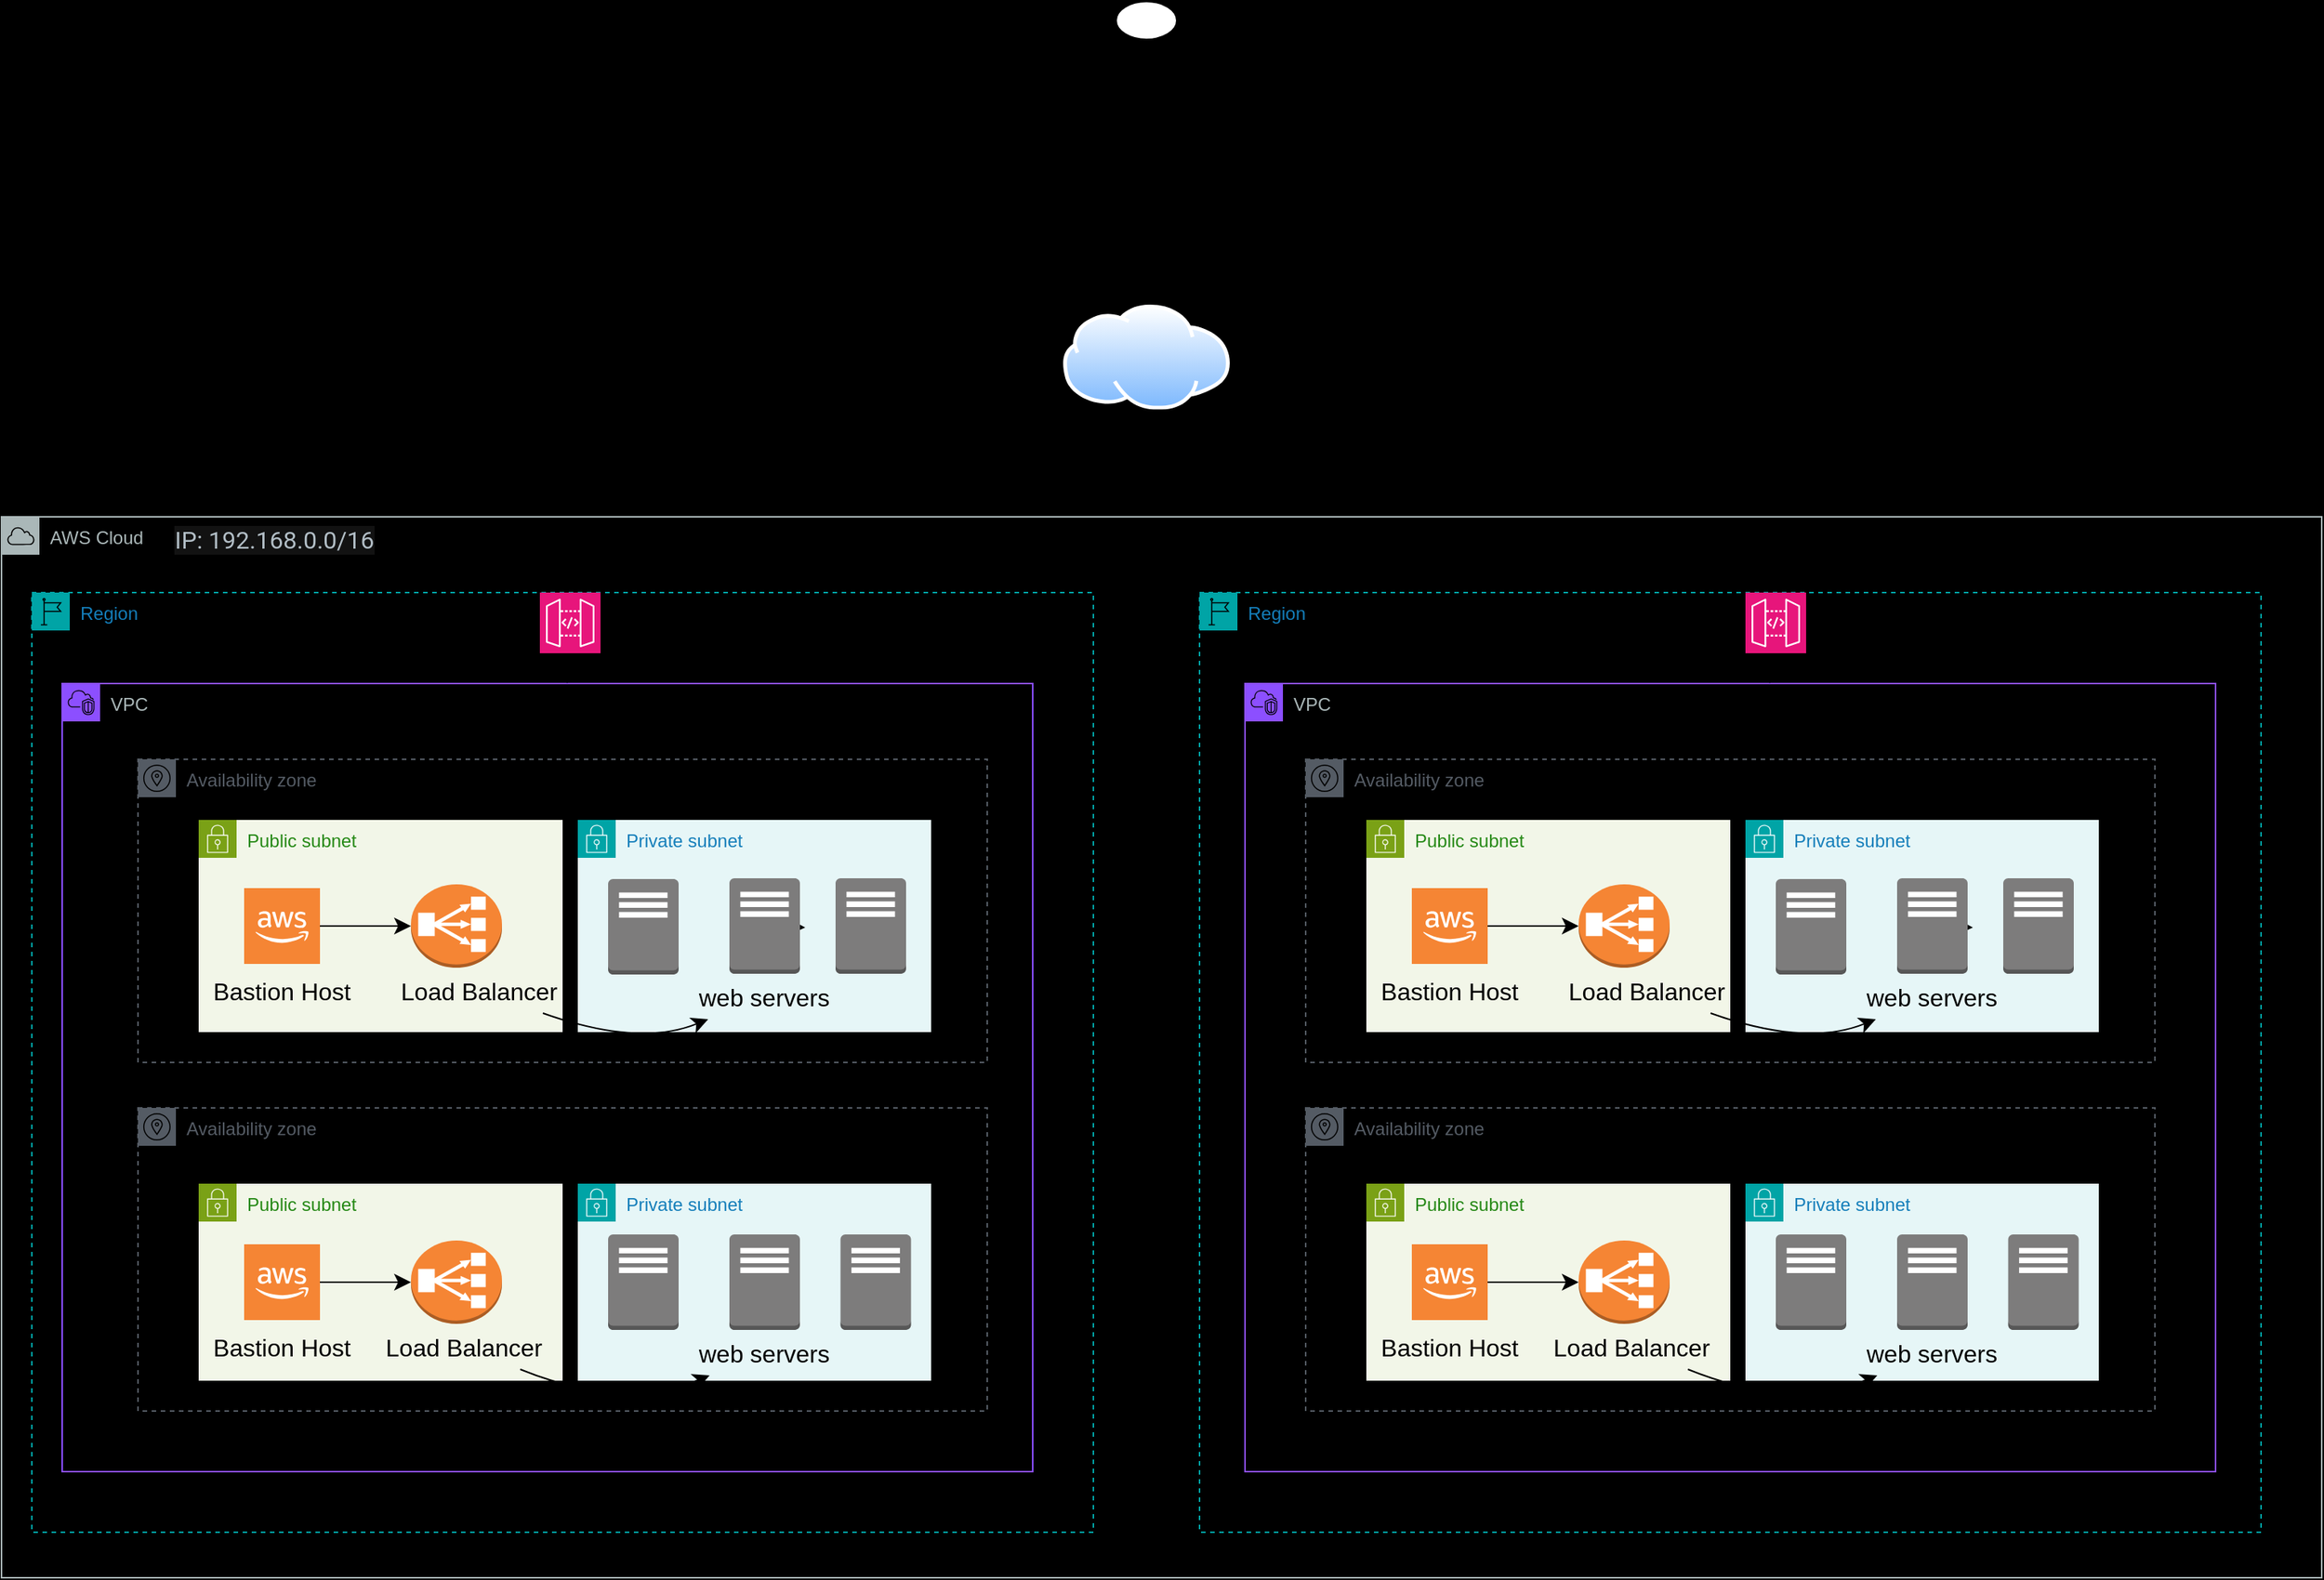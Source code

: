 <mxfile version="26.2.13">
  <diagram name="Page-1" id="DRaX8vh2XQgeKRl0MnYT">
    <mxGraphModel dx="1208" dy="1537" grid="1" gridSize="10" guides="1" tooltips="1" connect="1" arrows="1" fold="1" page="0" pageScale="1" pageWidth="850" pageHeight="1100" background="light-dark(#000000,#000000)" math="0" shadow="0">
      <root>
        <mxCell id="0" />
        <mxCell id="1" parent="0" />
        <mxCell id="w3yPP5Zh4euitOC8Kssg-5" style="edgeStyle=none;curved=1;rounded=0;orthogonalLoop=1;jettySize=auto;html=1;exitX=0.5;exitY=0.5;exitDx=0;exitDy=0;exitPerimeter=0;entryX=0.5;entryY=0;entryDx=0;entryDy=0;fontSize=12;startSize=8;endSize=8;" edge="1" parent="1" source="w3yPP5Zh4euitOC8Kssg-1" target="w3yPP5Zh4euitOC8Kssg-3">
          <mxGeometry relative="1" as="geometry" />
        </mxCell>
        <mxCell id="w3yPP5Zh4euitOC8Kssg-1" value="Actor" style="shape=umlActor;verticalLabelPosition=bottom;verticalAlign=top;html=1;" vertex="1" parent="1">
          <mxGeometry x="745" y="-60" width="80" height="100" as="geometry" />
        </mxCell>
        <mxCell id="w3yPP5Zh4euitOC8Kssg-176" value="" style="edgeStyle=none;curved=1;rounded=0;orthogonalLoop=1;jettySize=auto;html=1;fontSize=12;startSize=8;endSize=8;" edge="1" parent="1" source="w3yPP5Zh4euitOC8Kssg-3" target="w3yPP5Zh4euitOC8Kssg-12">
          <mxGeometry relative="1" as="geometry" />
        </mxCell>
        <mxCell id="w3yPP5Zh4euitOC8Kssg-3" value="" style="image;aspect=fixed;perimeter=ellipsePerimeter;html=1;align=center;shadow=0;dashed=0;spacingTop=3;image=img/lib/active_directory/internet_cloud.svg;" vertex="1" parent="1">
          <mxGeometry x="730" y="140" width="110" height="69.3" as="geometry" />
        </mxCell>
        <mxCell id="w3yPP5Zh4euitOC8Kssg-12" value="AWS Cloud" style="sketch=0;outlineConnect=0;gradientColor=none;html=1;whiteSpace=wrap;fontSize=12;fontStyle=0;shape=mxgraph.aws4.group;grIcon=mxgraph.aws4.group_aws_cloud;strokeColor=#AAB7B8;fillColor=none;verticalAlign=top;align=left;spacingLeft=30;fontColor=#AAB7B8;dashed=0;" vertex="1" parent="1">
          <mxGeometry x="30" y="280" width="1530" height="700" as="geometry" />
        </mxCell>
        <mxCell id="w3yPP5Zh4euitOC8Kssg-16" value="VPC" style="points=[[0,0],[0.25,0],[0.5,0],[0.75,0],[1,0],[1,0.25],[1,0.5],[1,0.75],[1,1],[0.75,1],[0.5,1],[0.25,1],[0,1],[0,0.75],[0,0.5],[0,0.25]];outlineConnect=0;gradientColor=none;html=1;whiteSpace=wrap;fontSize=12;fontStyle=0;container=1;pointerEvents=0;collapsible=0;recursiveResize=0;shape=mxgraph.aws4.group;grIcon=mxgraph.aws4.group_vpc2;strokeColor=#8C4FFF;fillColor=none;verticalAlign=top;align=left;spacingLeft=30;fontColor=#AAB7B8;dashed=0;" vertex="1" parent="1">
          <mxGeometry x="70" y="390" width="640" height="520" as="geometry" />
        </mxCell>
        <mxCell id="w3yPP5Zh4euitOC8Kssg-17" value="Region" style="points=[[0,0],[0.25,0],[0.5,0],[0.75,0],[1,0],[1,0.25],[1,0.5],[1,0.75],[1,1],[0.75,1],[0.5,1],[0.25,1],[0,1],[0,0.75],[0,0.5],[0,0.25]];outlineConnect=0;gradientColor=none;html=1;whiteSpace=wrap;fontSize=12;fontStyle=0;container=1;pointerEvents=0;collapsible=0;recursiveResize=0;shape=mxgraph.aws4.group;grIcon=mxgraph.aws4.group_region;strokeColor=#00A4A6;fillColor=none;verticalAlign=top;align=left;spacingLeft=30;fontColor=#147EBA;dashed=1;" vertex="1" parent="1">
          <mxGeometry x="50" y="330" width="700" height="620" as="geometry" />
        </mxCell>
        <mxCell id="w3yPP5Zh4euitOC8Kssg-19" value="Availability zone" style="sketch=0;outlineConnect=0;gradientColor=none;html=1;whiteSpace=wrap;fontSize=12;fontStyle=0;shape=mxgraph.aws4.group;grIcon=mxgraph.aws4.group_availability_zone;strokeColor=#545B64;fillColor=none;verticalAlign=top;align=left;spacingLeft=30;fontColor=#545B64;dashed=1;" vertex="1" parent="w3yPP5Zh4euitOC8Kssg-17">
          <mxGeometry x="70" y="110" width="560" height="200" as="geometry" />
        </mxCell>
        <mxCell id="w3yPP5Zh4euitOC8Kssg-20" value="Availability zone" style="sketch=0;outlineConnect=0;gradientColor=none;html=1;whiteSpace=wrap;fontSize=12;fontStyle=0;shape=mxgraph.aws4.group;grIcon=mxgraph.aws4.group_availability_zone;strokeColor=#545B64;fillColor=none;verticalAlign=top;align=left;spacingLeft=30;fontColor=#545B64;dashed=1;" vertex="1" parent="w3yPP5Zh4euitOC8Kssg-17">
          <mxGeometry x="70" y="340" width="560" height="200" as="geometry" />
        </mxCell>
        <mxCell id="w3yPP5Zh4euitOC8Kssg-21" value="Public subnet" style="points=[[0,0],[0.25,0],[0.5,0],[0.75,0],[1,0],[1,0.25],[1,0.5],[1,0.75],[1,1],[0.75,1],[0.5,1],[0.25,1],[0,1],[0,0.75],[0,0.5],[0,0.25]];outlineConnect=0;gradientColor=none;html=1;whiteSpace=wrap;fontSize=12;fontStyle=0;container=1;pointerEvents=0;collapsible=0;recursiveResize=0;shape=mxgraph.aws4.group;grIcon=mxgraph.aws4.group_security_group;grStroke=0;strokeColor=#7AA116;fillColor=#F2F6E8;verticalAlign=top;align=left;spacingLeft=30;fontColor=#248814;dashed=0;" vertex="1" parent="w3yPP5Zh4euitOC8Kssg-17">
          <mxGeometry x="110" y="150" width="240" height="140" as="geometry" />
        </mxCell>
        <mxCell id="w3yPP5Zh4euitOC8Kssg-25" value="" style="outlineConnect=0;dashed=0;verticalLabelPosition=bottom;verticalAlign=top;align=center;html=1;shape=mxgraph.aws3.cloud_2;fillColor=#F58534;gradientColor=none;" vertex="1" parent="w3yPP5Zh4euitOC8Kssg-21">
          <mxGeometry x="30" y="45" width="50" height="50" as="geometry" />
        </mxCell>
        <mxCell id="w3yPP5Zh4euitOC8Kssg-23" value="Private subnet" style="points=[[0,0],[0.25,0],[0.5,0],[0.75,0],[1,0],[1,0.25],[1,0.5],[1,0.75],[1,1],[0.75,1],[0.5,1],[0.25,1],[0,1],[0,0.75],[0,0.5],[0,0.25]];outlineConnect=0;gradientColor=none;html=1;whiteSpace=wrap;fontSize=12;fontStyle=0;container=1;pointerEvents=0;collapsible=0;recursiveResize=0;shape=mxgraph.aws4.group;grIcon=mxgraph.aws4.group_security_group;grStroke=0;strokeColor=#00A4A6;fillColor=#E6F6F7;verticalAlign=top;align=left;spacingLeft=30;fontColor=#147EBA;dashed=0;" vertex="1" parent="w3yPP5Zh4euitOC8Kssg-17">
          <mxGeometry x="360" y="150" width="233" height="140" as="geometry" />
        </mxCell>
        <mxCell id="w3yPP5Zh4euitOC8Kssg-28" value="" style="edgeStyle=none;curved=1;rounded=0;orthogonalLoop=1;jettySize=auto;html=1;fontSize=12;startSize=8;endSize=8;" edge="1" parent="w3yPP5Zh4euitOC8Kssg-23" source="w3yPP5Zh4euitOC8Kssg-29">
          <mxGeometry relative="1" as="geometry">
            <mxPoint x="150" y="71" as="targetPoint" />
          </mxGeometry>
        </mxCell>
        <mxCell id="w3yPP5Zh4euitOC8Kssg-26" value="" style="outlineConnect=0;dashed=0;verticalLabelPosition=bottom;verticalAlign=top;align=center;html=1;shape=mxgraph.aws3.traditional_server;fillColor=#7D7C7C;gradientColor=none;" vertex="1" parent="w3yPP5Zh4euitOC8Kssg-23">
          <mxGeometry x="20" y="39" width="46.5" height="63" as="geometry" />
        </mxCell>
        <mxCell id="w3yPP5Zh4euitOC8Kssg-27" value="" style="outlineConnect=0;dashed=0;verticalLabelPosition=bottom;verticalAlign=top;align=center;html=1;shape=mxgraph.aws3.traditional_server;fillColor=#7D7C7C;gradientColor=none;" vertex="1" parent="w3yPP5Zh4euitOC8Kssg-23">
          <mxGeometry x="170" y="38.5" width="46.5" height="63" as="geometry" />
        </mxCell>
        <mxCell id="w3yPP5Zh4euitOC8Kssg-29" value="" style="outlineConnect=0;dashed=0;verticalLabelPosition=bottom;verticalAlign=top;align=center;html=1;shape=mxgraph.aws3.traditional_server;fillColor=#7D7C7C;gradientColor=none;" vertex="1" parent="w3yPP5Zh4euitOC8Kssg-23">
          <mxGeometry x="100" y="38.5" width="46.5" height="63" as="geometry" />
        </mxCell>
        <mxCell id="w3yPP5Zh4euitOC8Kssg-24" value="" style="outlineConnect=0;dashed=0;verticalLabelPosition=bottom;verticalAlign=top;align=center;html=1;shape=mxgraph.aws3.classic_load_balancer;fillColor=#F58534;gradientColor=none;" vertex="1" parent="w3yPP5Zh4euitOC8Kssg-17">
          <mxGeometry x="250" y="192.5" width="60" height="55" as="geometry" />
        </mxCell>
        <mxCell id="w3yPP5Zh4euitOC8Kssg-33" value="" style="edgeStyle=none;curved=1;rounded=0;orthogonalLoop=1;jettySize=auto;html=1;fontSize=12;startSize=8;endSize=8;" edge="1" parent="w3yPP5Zh4euitOC8Kssg-17" source="w3yPP5Zh4euitOC8Kssg-25" target="w3yPP5Zh4euitOC8Kssg-24">
          <mxGeometry relative="1" as="geometry" />
        </mxCell>
        <mxCell id="w3yPP5Zh4euitOC8Kssg-34" value="Bastion Host" style="text;strokeColor=none;fillColor=none;html=1;align=center;verticalAlign=middle;whiteSpace=wrap;rounded=0;fontSize=16;" vertex="1" parent="w3yPP5Zh4euitOC8Kssg-17">
          <mxGeometry x="110" y="247.5" width="110" height="30" as="geometry" />
        </mxCell>
        <mxCell id="w3yPP5Zh4euitOC8Kssg-95" value="" style="edgeStyle=none;curved=1;rounded=0;orthogonalLoop=1;jettySize=auto;html=1;fontSize=12;startSize=8;endSize=8;" edge="1" parent="w3yPP5Zh4euitOC8Kssg-17" source="w3yPP5Zh4euitOC8Kssg-35" target="w3yPP5Zh4euitOC8Kssg-36">
          <mxGeometry relative="1" as="geometry">
            <Array as="points">
              <mxPoint x="400" y="300" />
            </Array>
          </mxGeometry>
        </mxCell>
        <mxCell id="w3yPP5Zh4euitOC8Kssg-35" value="Load Balancer" style="text;strokeColor=none;fillColor=none;html=1;align=center;verticalAlign=middle;whiteSpace=wrap;rounded=0;fontSize=16;" vertex="1" parent="w3yPP5Zh4euitOC8Kssg-17">
          <mxGeometry x="230" y="247.5" width="130" height="30" as="geometry" />
        </mxCell>
        <mxCell id="w3yPP5Zh4euitOC8Kssg-36" value="web servers" style="text;strokeColor=none;fillColor=none;html=1;align=center;verticalAlign=middle;whiteSpace=wrap;rounded=0;fontSize=16;" vertex="1" parent="w3yPP5Zh4euitOC8Kssg-17">
          <mxGeometry x="433.25" y="251.5" width="100" height="30" as="geometry" />
        </mxCell>
        <mxCell id="w3yPP5Zh4euitOC8Kssg-111" value="Public subnet" style="points=[[0,0],[0.25,0],[0.5,0],[0.75,0],[1,0],[1,0.25],[1,0.5],[1,0.75],[1,1],[0.75,1],[0.5,1],[0.25,1],[0,1],[0,0.75],[0,0.5],[0,0.25]];outlineConnect=0;gradientColor=none;html=1;whiteSpace=wrap;fontSize=12;fontStyle=0;container=1;pointerEvents=0;collapsible=0;recursiveResize=0;shape=mxgraph.aws4.group;grIcon=mxgraph.aws4.group_security_group;grStroke=0;strokeColor=#7AA116;fillColor=#F2F6E8;verticalAlign=top;align=left;spacingLeft=30;fontColor=#248814;dashed=0;" vertex="1" parent="w3yPP5Zh4euitOC8Kssg-17">
          <mxGeometry x="110" y="390" width="240" height="130" as="geometry" />
        </mxCell>
        <mxCell id="w3yPP5Zh4euitOC8Kssg-114" value="" style="outlineConnect=0;dashed=0;verticalLabelPosition=bottom;verticalAlign=top;align=center;html=1;shape=mxgraph.aws3.cloud_2;fillColor=#F58534;gradientColor=none;" vertex="1" parent="w3yPP5Zh4euitOC8Kssg-111">
          <mxGeometry x="30" y="40" width="50" height="50" as="geometry" />
        </mxCell>
        <mxCell id="w3yPP5Zh4euitOC8Kssg-113" value="Private subnet" style="points=[[0,0],[0.25,0],[0.5,0],[0.75,0],[1,0],[1,0.25],[1,0.5],[1,0.75],[1,1],[0.75,1],[0.5,1],[0.25,1],[0,1],[0,0.75],[0,0.5],[0,0.25]];outlineConnect=0;gradientColor=none;html=1;whiteSpace=wrap;fontSize=12;fontStyle=0;container=1;pointerEvents=0;collapsible=0;recursiveResize=0;shape=mxgraph.aws4.group;grIcon=mxgraph.aws4.group_security_group;grStroke=0;strokeColor=#00A4A6;fillColor=#E6F6F7;verticalAlign=top;align=left;spacingLeft=30;fontColor=#147EBA;dashed=0;" vertex="1" parent="w3yPP5Zh4euitOC8Kssg-17">
          <mxGeometry x="360" y="390" width="233" height="130" as="geometry" />
        </mxCell>
        <mxCell id="w3yPP5Zh4euitOC8Kssg-139" value="" style="outlineConnect=0;dashed=0;verticalLabelPosition=bottom;verticalAlign=top;align=center;html=1;shape=mxgraph.aws3.traditional_server;fillColor=#7D7C7C;gradientColor=none;" vertex="1" parent="w3yPP5Zh4euitOC8Kssg-113">
          <mxGeometry x="173.25" y="33.5" width="46.5" height="63" as="geometry" />
        </mxCell>
        <mxCell id="w3yPP5Zh4euitOC8Kssg-138" value="" style="outlineConnect=0;dashed=0;verticalLabelPosition=bottom;verticalAlign=top;align=center;html=1;shape=mxgraph.aws3.traditional_server;fillColor=#7D7C7C;gradientColor=none;" vertex="1" parent="w3yPP5Zh4euitOC8Kssg-113">
          <mxGeometry x="100" y="33.5" width="46.5" height="63" as="geometry" />
        </mxCell>
        <mxCell id="w3yPP5Zh4euitOC8Kssg-115" value="" style="outlineConnect=0;dashed=0;verticalLabelPosition=bottom;verticalAlign=top;align=center;html=1;shape=mxgraph.aws3.classic_load_balancer;fillColor=#F58534;gradientColor=none;" vertex="1" parent="w3yPP5Zh4euitOC8Kssg-17">
          <mxGeometry x="250" y="427.5" width="60" height="55" as="geometry" />
        </mxCell>
        <mxCell id="w3yPP5Zh4euitOC8Kssg-116" value="" style="outlineConnect=0;dashed=0;verticalLabelPosition=bottom;verticalAlign=top;align=center;html=1;shape=mxgraph.aws3.traditional_server;fillColor=#7D7C7C;gradientColor=none;" vertex="1" parent="w3yPP5Zh4euitOC8Kssg-17">
          <mxGeometry x="380" y="423.5" width="46.5" height="63" as="geometry" />
        </mxCell>
        <mxCell id="w3yPP5Zh4euitOC8Kssg-140" value="Bastion Host" style="text;strokeColor=none;fillColor=none;html=1;align=center;verticalAlign=middle;whiteSpace=wrap;rounded=0;fontSize=16;" vertex="1" parent="w3yPP5Zh4euitOC8Kssg-17">
          <mxGeometry x="110" y="482.5" width="110" height="30" as="geometry" />
        </mxCell>
        <mxCell id="w3yPP5Zh4euitOC8Kssg-143" value="" style="edgeStyle=none;curved=1;rounded=0;orthogonalLoop=1;jettySize=auto;html=1;fontSize=12;startSize=8;endSize=8;" edge="1" parent="w3yPP5Zh4euitOC8Kssg-17" source="w3yPP5Zh4euitOC8Kssg-141" target="w3yPP5Zh4euitOC8Kssg-142">
          <mxGeometry relative="1" as="geometry">
            <Array as="points">
              <mxPoint x="390" y="540" />
            </Array>
          </mxGeometry>
        </mxCell>
        <mxCell id="w3yPP5Zh4euitOC8Kssg-141" value="Load Balancer" style="text;strokeColor=none;fillColor=none;html=1;align=center;verticalAlign=middle;whiteSpace=wrap;rounded=0;fontSize=16;" vertex="1" parent="w3yPP5Zh4euitOC8Kssg-17">
          <mxGeometry x="220" y="482.5" width="130" height="30" as="geometry" />
        </mxCell>
        <mxCell id="w3yPP5Zh4euitOC8Kssg-142" value="web servers" style="text;strokeColor=none;fillColor=none;html=1;align=center;verticalAlign=middle;whiteSpace=wrap;rounded=0;fontSize=16;" vertex="1" parent="w3yPP5Zh4euitOC8Kssg-17">
          <mxGeometry x="433.25" y="486.5" width="100" height="30" as="geometry" />
        </mxCell>
        <mxCell id="w3yPP5Zh4euitOC8Kssg-145" value="" style="edgeStyle=none;curved=1;rounded=0;orthogonalLoop=1;jettySize=auto;html=1;fontSize=12;startSize=8;endSize=8;" edge="1" parent="w3yPP5Zh4euitOC8Kssg-17" source="w3yPP5Zh4euitOC8Kssg-114" target="w3yPP5Zh4euitOC8Kssg-115">
          <mxGeometry relative="1" as="geometry" />
        </mxCell>
        <mxCell id="w3yPP5Zh4euitOC8Kssg-179" value="" style="sketch=0;points=[[0,0,0],[0.25,0,0],[0.5,0,0],[0.75,0,0],[1,0,0],[0,1,0],[0.25,1,0],[0.5,1,0],[0.75,1,0],[1,1,0],[0,0.25,0],[0,0.5,0],[0,0.75,0],[1,0.25,0],[1,0.5,0],[1,0.75,0]];outlineConnect=0;fontColor=#232F3E;fillColor=#E7157B;strokeColor=#ffffff;dashed=0;verticalLabelPosition=bottom;verticalAlign=top;align=center;html=1;fontSize=12;fontStyle=0;aspect=fixed;shape=mxgraph.aws4.resourceIcon;resIcon=mxgraph.aws4.api_gateway;" vertex="1" parent="w3yPP5Zh4euitOC8Kssg-17">
          <mxGeometry x="335" width="40" height="40" as="geometry" />
        </mxCell>
        <mxCell id="w3yPP5Zh4euitOC8Kssg-183" value="Canada central region" style="text;strokeColor=none;fillColor=none;html=1;align=center;verticalAlign=middle;whiteSpace=wrap;rounded=0;fontSize=16;" vertex="1" parent="w3yPP5Zh4euitOC8Kssg-17">
          <mxGeometry x="85" width="160" height="30" as="geometry" />
        </mxCell>
        <mxCell id="w3yPP5Zh4euitOC8Kssg-146" value="Region" style="points=[[0,0],[0.25,0],[0.5,0],[0.75,0],[1,0],[1,0.25],[1,0.5],[1,0.75],[1,1],[0.75,1],[0.5,1],[0.25,1],[0,1],[0,0.75],[0,0.5],[0,0.25]];outlineConnect=0;gradientColor=none;html=1;whiteSpace=wrap;fontSize=12;fontStyle=0;container=1;pointerEvents=0;collapsible=0;recursiveResize=0;shape=mxgraph.aws4.group;grIcon=mxgraph.aws4.group_region;strokeColor=#00A4A6;fillColor=none;verticalAlign=top;align=left;spacingLeft=30;fontColor=#147EBA;dashed=1;" vertex="1" parent="1">
          <mxGeometry x="820" y="330" width="700" height="620" as="geometry" />
        </mxCell>
        <mxCell id="w3yPP5Zh4euitOC8Kssg-147" value="Availability zone" style="sketch=0;outlineConnect=0;gradientColor=none;html=1;whiteSpace=wrap;fontSize=12;fontStyle=0;shape=mxgraph.aws4.group;grIcon=mxgraph.aws4.group_availability_zone;strokeColor=#545B64;fillColor=none;verticalAlign=top;align=left;spacingLeft=30;fontColor=#545B64;dashed=1;" vertex="1" parent="w3yPP5Zh4euitOC8Kssg-146">
          <mxGeometry x="70" y="110" width="560" height="200" as="geometry" />
        </mxCell>
        <mxCell id="w3yPP5Zh4euitOC8Kssg-148" value="Availability zone" style="sketch=0;outlineConnect=0;gradientColor=none;html=1;whiteSpace=wrap;fontSize=12;fontStyle=0;shape=mxgraph.aws4.group;grIcon=mxgraph.aws4.group_availability_zone;strokeColor=#545B64;fillColor=none;verticalAlign=top;align=left;spacingLeft=30;fontColor=#545B64;dashed=1;" vertex="1" parent="w3yPP5Zh4euitOC8Kssg-146">
          <mxGeometry x="70" y="340" width="560" height="200" as="geometry" />
        </mxCell>
        <mxCell id="w3yPP5Zh4euitOC8Kssg-149" value="Public subnet" style="points=[[0,0],[0.25,0],[0.5,0],[0.75,0],[1,0],[1,0.25],[1,0.5],[1,0.75],[1,1],[0.75,1],[0.5,1],[0.25,1],[0,1],[0,0.75],[0,0.5],[0,0.25]];outlineConnect=0;gradientColor=none;html=1;whiteSpace=wrap;fontSize=12;fontStyle=0;container=1;pointerEvents=0;collapsible=0;recursiveResize=0;shape=mxgraph.aws4.group;grIcon=mxgraph.aws4.group_security_group;grStroke=0;strokeColor=#7AA116;fillColor=#F2F6E8;verticalAlign=top;align=left;spacingLeft=30;fontColor=#248814;dashed=0;" vertex="1" parent="w3yPP5Zh4euitOC8Kssg-146">
          <mxGeometry x="110" y="150" width="240" height="140" as="geometry" />
        </mxCell>
        <mxCell id="w3yPP5Zh4euitOC8Kssg-150" value="" style="outlineConnect=0;dashed=0;verticalLabelPosition=bottom;verticalAlign=top;align=center;html=1;shape=mxgraph.aws3.cloud_2;fillColor=#F58534;gradientColor=none;" vertex="1" parent="w3yPP5Zh4euitOC8Kssg-149">
          <mxGeometry x="30" y="45" width="50" height="50" as="geometry" />
        </mxCell>
        <mxCell id="w3yPP5Zh4euitOC8Kssg-151" value="Private subnet" style="points=[[0,0],[0.25,0],[0.5,0],[0.75,0],[1,0],[1,0.25],[1,0.5],[1,0.75],[1,1],[0.75,1],[0.5,1],[0.25,1],[0,1],[0,0.75],[0,0.5],[0,0.25]];outlineConnect=0;gradientColor=none;html=1;whiteSpace=wrap;fontSize=12;fontStyle=0;container=1;pointerEvents=0;collapsible=0;recursiveResize=0;shape=mxgraph.aws4.group;grIcon=mxgraph.aws4.group_security_group;grStroke=0;strokeColor=#00A4A6;fillColor=#E6F6F7;verticalAlign=top;align=left;spacingLeft=30;fontColor=#147EBA;dashed=0;" vertex="1" parent="w3yPP5Zh4euitOC8Kssg-146">
          <mxGeometry x="360" y="150" width="233" height="140" as="geometry" />
        </mxCell>
        <mxCell id="w3yPP5Zh4euitOC8Kssg-152" value="" style="edgeStyle=none;curved=1;rounded=0;orthogonalLoop=1;jettySize=auto;html=1;fontSize=12;startSize=8;endSize=8;" edge="1" parent="w3yPP5Zh4euitOC8Kssg-151" source="w3yPP5Zh4euitOC8Kssg-155">
          <mxGeometry relative="1" as="geometry">
            <mxPoint x="150" y="71" as="targetPoint" />
          </mxGeometry>
        </mxCell>
        <mxCell id="w3yPP5Zh4euitOC8Kssg-153" value="" style="outlineConnect=0;dashed=0;verticalLabelPosition=bottom;verticalAlign=top;align=center;html=1;shape=mxgraph.aws3.traditional_server;fillColor=#7D7C7C;gradientColor=none;" vertex="1" parent="w3yPP5Zh4euitOC8Kssg-151">
          <mxGeometry x="20" y="39" width="46.5" height="63" as="geometry" />
        </mxCell>
        <mxCell id="w3yPP5Zh4euitOC8Kssg-154" value="" style="outlineConnect=0;dashed=0;verticalLabelPosition=bottom;verticalAlign=top;align=center;html=1;shape=mxgraph.aws3.traditional_server;fillColor=#7D7C7C;gradientColor=none;" vertex="1" parent="w3yPP5Zh4euitOC8Kssg-151">
          <mxGeometry x="170" y="38.5" width="46.5" height="63" as="geometry" />
        </mxCell>
        <mxCell id="w3yPP5Zh4euitOC8Kssg-155" value="" style="outlineConnect=0;dashed=0;verticalLabelPosition=bottom;verticalAlign=top;align=center;html=1;shape=mxgraph.aws3.traditional_server;fillColor=#7D7C7C;gradientColor=none;" vertex="1" parent="w3yPP5Zh4euitOC8Kssg-151">
          <mxGeometry x="100" y="38.5" width="46.5" height="63" as="geometry" />
        </mxCell>
        <mxCell id="w3yPP5Zh4euitOC8Kssg-156" value="" style="outlineConnect=0;dashed=0;verticalLabelPosition=bottom;verticalAlign=top;align=center;html=1;shape=mxgraph.aws3.classic_load_balancer;fillColor=#F58534;gradientColor=none;" vertex="1" parent="w3yPP5Zh4euitOC8Kssg-146">
          <mxGeometry x="250" y="192.5" width="60" height="55" as="geometry" />
        </mxCell>
        <mxCell id="w3yPP5Zh4euitOC8Kssg-157" value="" style="edgeStyle=none;curved=1;rounded=0;orthogonalLoop=1;jettySize=auto;html=1;fontSize=12;startSize=8;endSize=8;" edge="1" parent="w3yPP5Zh4euitOC8Kssg-146" source="w3yPP5Zh4euitOC8Kssg-150" target="w3yPP5Zh4euitOC8Kssg-156">
          <mxGeometry relative="1" as="geometry" />
        </mxCell>
        <mxCell id="w3yPP5Zh4euitOC8Kssg-158" value="Bastion Host" style="text;strokeColor=none;fillColor=none;html=1;align=center;verticalAlign=middle;whiteSpace=wrap;rounded=0;fontSize=16;" vertex="1" parent="w3yPP5Zh4euitOC8Kssg-146">
          <mxGeometry x="110" y="247.5" width="110" height="30" as="geometry" />
        </mxCell>
        <mxCell id="w3yPP5Zh4euitOC8Kssg-159" value="" style="edgeStyle=none;curved=1;rounded=0;orthogonalLoop=1;jettySize=auto;html=1;fontSize=12;startSize=8;endSize=8;" edge="1" parent="w3yPP5Zh4euitOC8Kssg-146" source="w3yPP5Zh4euitOC8Kssg-160" target="w3yPP5Zh4euitOC8Kssg-161">
          <mxGeometry relative="1" as="geometry">
            <Array as="points">
              <mxPoint x="400" y="300" />
            </Array>
          </mxGeometry>
        </mxCell>
        <mxCell id="w3yPP5Zh4euitOC8Kssg-160" value="Load Balancer" style="text;strokeColor=none;fillColor=none;html=1;align=center;verticalAlign=middle;whiteSpace=wrap;rounded=0;fontSize=16;" vertex="1" parent="w3yPP5Zh4euitOC8Kssg-146">
          <mxGeometry x="230" y="247.5" width="130" height="30" as="geometry" />
        </mxCell>
        <mxCell id="w3yPP5Zh4euitOC8Kssg-161" value="web servers" style="text;strokeColor=none;fillColor=none;html=1;align=center;verticalAlign=middle;whiteSpace=wrap;rounded=0;fontSize=16;" vertex="1" parent="w3yPP5Zh4euitOC8Kssg-146">
          <mxGeometry x="433.25" y="251.5" width="100" height="30" as="geometry" />
        </mxCell>
        <mxCell id="w3yPP5Zh4euitOC8Kssg-162" value="Public subnet" style="points=[[0,0],[0.25,0],[0.5,0],[0.75,0],[1,0],[1,0.25],[1,0.5],[1,0.75],[1,1],[0.75,1],[0.5,1],[0.25,1],[0,1],[0,0.75],[0,0.5],[0,0.25]];outlineConnect=0;gradientColor=none;html=1;whiteSpace=wrap;fontSize=12;fontStyle=0;container=1;pointerEvents=0;collapsible=0;recursiveResize=0;shape=mxgraph.aws4.group;grIcon=mxgraph.aws4.group_security_group;grStroke=0;strokeColor=#7AA116;fillColor=#F2F6E8;verticalAlign=top;align=left;spacingLeft=30;fontColor=#248814;dashed=0;" vertex="1" parent="w3yPP5Zh4euitOC8Kssg-146">
          <mxGeometry x="110" y="390" width="240" height="130" as="geometry" />
        </mxCell>
        <mxCell id="w3yPP5Zh4euitOC8Kssg-163" value="" style="outlineConnect=0;dashed=0;verticalLabelPosition=bottom;verticalAlign=top;align=center;html=1;shape=mxgraph.aws3.cloud_2;fillColor=#F58534;gradientColor=none;" vertex="1" parent="w3yPP5Zh4euitOC8Kssg-162">
          <mxGeometry x="30" y="40" width="50" height="50" as="geometry" />
        </mxCell>
        <mxCell id="w3yPP5Zh4euitOC8Kssg-164" value="Private subnet" style="points=[[0,0],[0.25,0],[0.5,0],[0.75,0],[1,0],[1,0.25],[1,0.5],[1,0.75],[1,1],[0.75,1],[0.5,1],[0.25,1],[0,1],[0,0.75],[0,0.5],[0,0.25]];outlineConnect=0;gradientColor=none;html=1;whiteSpace=wrap;fontSize=12;fontStyle=0;container=1;pointerEvents=0;collapsible=0;recursiveResize=0;shape=mxgraph.aws4.group;grIcon=mxgraph.aws4.group_security_group;grStroke=0;strokeColor=#00A4A6;fillColor=#E6F6F7;verticalAlign=top;align=left;spacingLeft=30;fontColor=#147EBA;dashed=0;" vertex="1" parent="w3yPP5Zh4euitOC8Kssg-146">
          <mxGeometry x="360" y="390" width="233" height="130" as="geometry" />
        </mxCell>
        <mxCell id="w3yPP5Zh4euitOC8Kssg-165" value="" style="outlineConnect=0;dashed=0;verticalLabelPosition=bottom;verticalAlign=top;align=center;html=1;shape=mxgraph.aws3.traditional_server;fillColor=#7D7C7C;gradientColor=none;" vertex="1" parent="w3yPP5Zh4euitOC8Kssg-164">
          <mxGeometry x="173.25" y="33.5" width="46.5" height="63" as="geometry" />
        </mxCell>
        <mxCell id="w3yPP5Zh4euitOC8Kssg-166" value="" style="outlineConnect=0;dashed=0;verticalLabelPosition=bottom;verticalAlign=top;align=center;html=1;shape=mxgraph.aws3.traditional_server;fillColor=#7D7C7C;gradientColor=none;" vertex="1" parent="w3yPP5Zh4euitOC8Kssg-164">
          <mxGeometry x="100" y="33.5" width="46.5" height="63" as="geometry" />
        </mxCell>
        <mxCell id="w3yPP5Zh4euitOC8Kssg-167" value="" style="outlineConnect=0;dashed=0;verticalLabelPosition=bottom;verticalAlign=top;align=center;html=1;shape=mxgraph.aws3.classic_load_balancer;fillColor=#F58534;gradientColor=none;" vertex="1" parent="w3yPP5Zh4euitOC8Kssg-146">
          <mxGeometry x="250" y="427.5" width="60" height="55" as="geometry" />
        </mxCell>
        <mxCell id="w3yPP5Zh4euitOC8Kssg-168" value="" style="outlineConnect=0;dashed=0;verticalLabelPosition=bottom;verticalAlign=top;align=center;html=1;shape=mxgraph.aws3.traditional_server;fillColor=#7D7C7C;gradientColor=none;" vertex="1" parent="w3yPP5Zh4euitOC8Kssg-146">
          <mxGeometry x="380" y="423.5" width="46.5" height="63" as="geometry" />
        </mxCell>
        <mxCell id="w3yPP5Zh4euitOC8Kssg-169" value="Bastion Host" style="text;strokeColor=none;fillColor=none;html=1;align=center;verticalAlign=middle;whiteSpace=wrap;rounded=0;fontSize=16;" vertex="1" parent="w3yPP5Zh4euitOC8Kssg-146">
          <mxGeometry x="110" y="482.5" width="110" height="30" as="geometry" />
        </mxCell>
        <mxCell id="w3yPP5Zh4euitOC8Kssg-170" value="" style="edgeStyle=none;curved=1;rounded=0;orthogonalLoop=1;jettySize=auto;html=1;fontSize=12;startSize=8;endSize=8;" edge="1" parent="w3yPP5Zh4euitOC8Kssg-146" source="w3yPP5Zh4euitOC8Kssg-171" target="w3yPP5Zh4euitOC8Kssg-172">
          <mxGeometry relative="1" as="geometry">
            <Array as="points">
              <mxPoint x="390" y="540" />
            </Array>
          </mxGeometry>
        </mxCell>
        <mxCell id="w3yPP5Zh4euitOC8Kssg-171" value="Load Balancer" style="text;strokeColor=none;fillColor=none;html=1;align=center;verticalAlign=middle;whiteSpace=wrap;rounded=0;fontSize=16;" vertex="1" parent="w3yPP5Zh4euitOC8Kssg-146">
          <mxGeometry x="220" y="482.5" width="130" height="30" as="geometry" />
        </mxCell>
        <mxCell id="w3yPP5Zh4euitOC8Kssg-172" value="web servers" style="text;strokeColor=none;fillColor=none;html=1;align=center;verticalAlign=middle;whiteSpace=wrap;rounded=0;fontSize=16;" vertex="1" parent="w3yPP5Zh4euitOC8Kssg-146">
          <mxGeometry x="433.25" y="486.5" width="100" height="30" as="geometry" />
        </mxCell>
        <mxCell id="w3yPP5Zh4euitOC8Kssg-173" value="" style="edgeStyle=none;curved=1;rounded=0;orthogonalLoop=1;jettySize=auto;html=1;fontSize=12;startSize=8;endSize=8;" edge="1" parent="w3yPP5Zh4euitOC8Kssg-146" source="w3yPP5Zh4euitOC8Kssg-163" target="w3yPP5Zh4euitOC8Kssg-167">
          <mxGeometry relative="1" as="geometry" />
        </mxCell>
        <mxCell id="w3yPP5Zh4euitOC8Kssg-189" value="Internet Gateway" style="text;strokeColor=none;fillColor=none;html=1;align=center;verticalAlign=middle;whiteSpace=wrap;rounded=0;fontSize=16;" vertex="1" parent="w3yPP5Zh4euitOC8Kssg-146">
          <mxGeometry x="380" y="20" width="120" height="30" as="geometry" />
        </mxCell>
        <mxCell id="w3yPP5Zh4euitOC8Kssg-174" value="VPC" style="points=[[0,0],[0.25,0],[0.5,0],[0.75,0],[1,0],[1,0.25],[1,0.5],[1,0.75],[1,1],[0.75,1],[0.5,1],[0.25,1],[0,1],[0,0.75],[0,0.5],[0,0.25]];outlineConnect=0;gradientColor=none;html=1;whiteSpace=wrap;fontSize=12;fontStyle=0;container=1;pointerEvents=0;collapsible=0;recursiveResize=0;shape=mxgraph.aws4.group;grIcon=mxgraph.aws4.group_vpc2;strokeColor=#8C4FFF;fillColor=none;verticalAlign=top;align=left;spacingLeft=30;fontColor=#AAB7B8;dashed=0;" vertex="1" parent="1">
          <mxGeometry x="850" y="390" width="640" height="520" as="geometry" />
        </mxCell>
        <mxCell id="w3yPP5Zh4euitOC8Kssg-188" value="Joe West Central VPC (192.168.1.0/24)&lt;div&gt;&lt;br&gt;&lt;/div&gt;" style="text;strokeColor=none;fillColor=none;html=1;align=center;verticalAlign=middle;whiteSpace=wrap;rounded=0;fontSize=16;" vertex="1" parent="w3yPP5Zh4euitOC8Kssg-174">
          <mxGeometry x="60" y="10" width="330" height="30" as="geometry" />
        </mxCell>
        <mxCell id="w3yPP5Zh4euitOC8Kssg-177" value="&lt;span style=&quot;color: rgb(178, 190, 198); font-family: Roboto, sans-serif; text-align: left; background-color: rgb(18, 18, 18);&quot;&gt;IP: 192.168.0.0/16&lt;/span&gt;" style="text;strokeColor=none;fillColor=none;html=1;align=center;verticalAlign=middle;whiteSpace=wrap;rounded=0;fontSize=16;" vertex="1" parent="1">
          <mxGeometry x="130" y="280" width="160" height="30" as="geometry" />
        </mxCell>
        <mxCell id="w3yPP5Zh4euitOC8Kssg-180" value="" style="edgeStyle=none;curved=1;rounded=0;orthogonalLoop=1;jettySize=auto;html=1;fontSize=12;startSize=8;endSize=8;" edge="1" parent="1" source="w3yPP5Zh4euitOC8Kssg-179" target="w3yPP5Zh4euitOC8Kssg-16">
          <mxGeometry relative="1" as="geometry" />
        </mxCell>
        <mxCell id="w3yPP5Zh4euitOC8Kssg-182" value="" style="edgeStyle=none;curved=1;rounded=0;orthogonalLoop=1;jettySize=auto;html=1;fontSize=12;startSize=8;endSize=8;" edge="1" parent="1" source="w3yPP5Zh4euitOC8Kssg-181" target="w3yPP5Zh4euitOC8Kssg-174">
          <mxGeometry relative="1" as="geometry" />
        </mxCell>
        <mxCell id="w3yPP5Zh4euitOC8Kssg-181" value="" style="sketch=0;points=[[0,0,0],[0.25,0,0],[0.5,0,0],[0.75,0,0],[1,0,0],[0,1,0],[0.25,1,0],[0.5,1,0],[0.75,1,0],[1,1,0],[0,0.25,0],[0,0.5,0],[0,0.75,0],[1,0.25,0],[1,0.5,0],[1,0.75,0]];outlineConnect=0;fontColor=#232F3E;fillColor=#E7157B;strokeColor=#ffffff;dashed=0;verticalLabelPosition=bottom;verticalAlign=top;align=center;html=1;fontSize=12;fontStyle=0;aspect=fixed;shape=mxgraph.aws4.resourceIcon;resIcon=mxgraph.aws4.api_gateway;" vertex="1" parent="1">
          <mxGeometry x="1180" y="330" width="40" height="40" as="geometry" />
        </mxCell>
        <mxCell id="w3yPP5Zh4euitOC8Kssg-184" value="Canada West Region" style="text;strokeColor=none;fillColor=none;html=1;align=center;verticalAlign=middle;whiteSpace=wrap;rounded=0;fontSize=16;" vertex="1" parent="1">
          <mxGeometry x="910" y="330" width="160" height="30" as="geometry" />
        </mxCell>
        <mxCell id="w3yPP5Zh4euitOC8Kssg-187" value="Joe Canada Central VPC (192.168.1.0/24)&lt;div&gt;&lt;br&gt;&lt;/div&gt;" style="text;strokeColor=none;fillColor=none;html=1;align=center;verticalAlign=middle;whiteSpace=wrap;rounded=0;fontSize=16;" vertex="1" parent="1">
          <mxGeometry x="130" y="400" width="330" height="30" as="geometry" />
        </mxCell>
        <mxCell id="w3yPP5Zh4euitOC8Kssg-190" value="Internet Gateway" style="text;strokeColor=none;fillColor=none;html=1;align=center;verticalAlign=middle;whiteSpace=wrap;rounded=0;fontSize=16;" vertex="1" parent="1">
          <mxGeometry x="400" y="350" width="120" height="40" as="geometry" />
        </mxCell>
      </root>
    </mxGraphModel>
  </diagram>
</mxfile>

